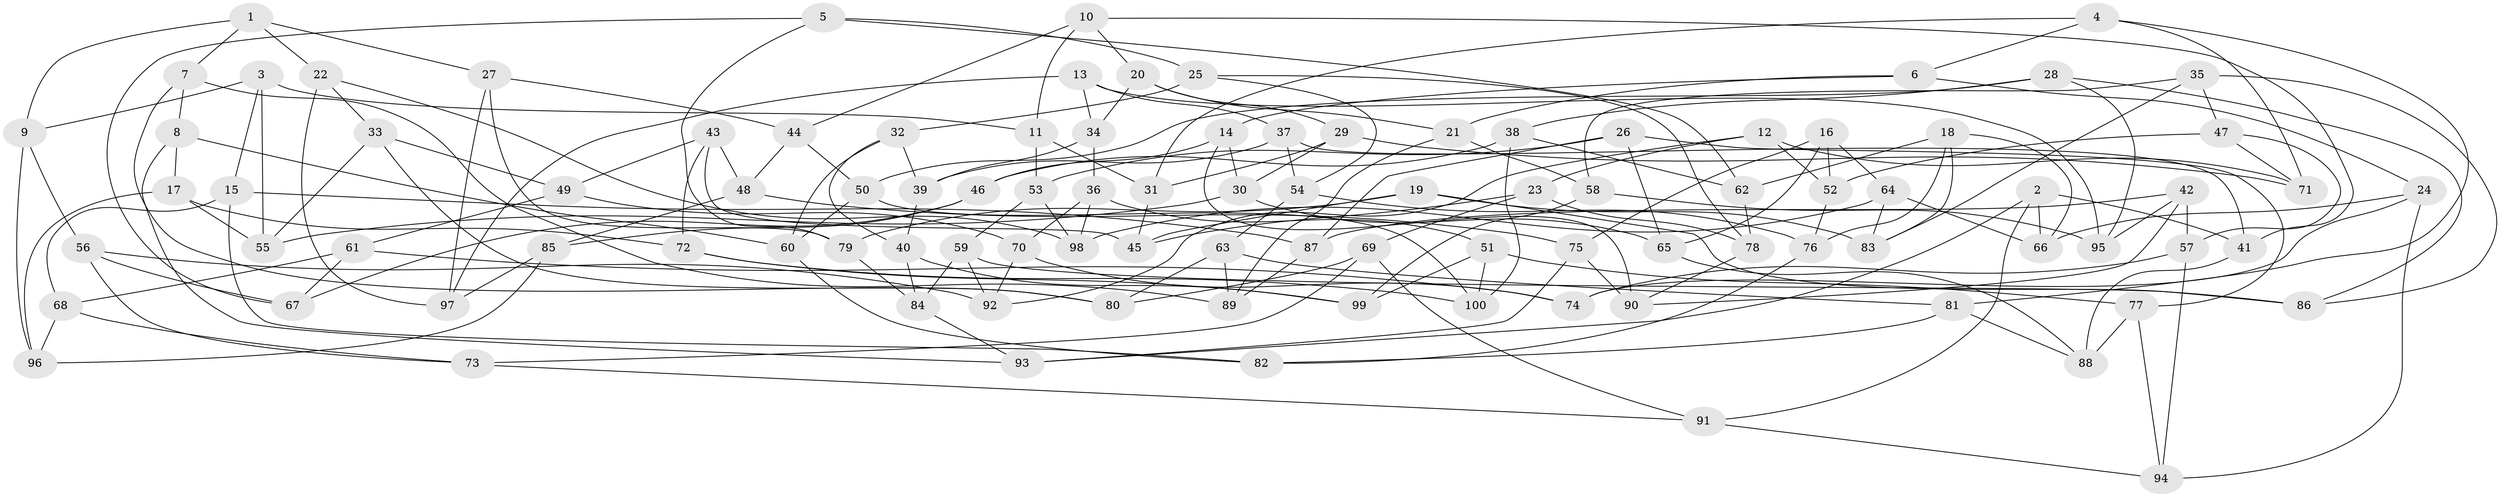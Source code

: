 // Generated by graph-tools (version 1.1) at 2025/03/03/09/25 03:03:07]
// undirected, 100 vertices, 200 edges
graph export_dot {
graph [start="1"]
  node [color=gray90,style=filled];
  1;
  2;
  3;
  4;
  5;
  6;
  7;
  8;
  9;
  10;
  11;
  12;
  13;
  14;
  15;
  16;
  17;
  18;
  19;
  20;
  21;
  22;
  23;
  24;
  25;
  26;
  27;
  28;
  29;
  30;
  31;
  32;
  33;
  34;
  35;
  36;
  37;
  38;
  39;
  40;
  41;
  42;
  43;
  44;
  45;
  46;
  47;
  48;
  49;
  50;
  51;
  52;
  53;
  54;
  55;
  56;
  57;
  58;
  59;
  60;
  61;
  62;
  63;
  64;
  65;
  66;
  67;
  68;
  69;
  70;
  71;
  72;
  73;
  74;
  75;
  76;
  77;
  78;
  79;
  80;
  81;
  82;
  83;
  84;
  85;
  86;
  87;
  88;
  89;
  90;
  91;
  92;
  93;
  94;
  95;
  96;
  97;
  98;
  99;
  100;
  1 -- 27;
  1 -- 22;
  1 -- 7;
  1 -- 9;
  2 -- 91;
  2 -- 66;
  2 -- 93;
  2 -- 41;
  3 -- 55;
  3 -- 9;
  3 -- 11;
  3 -- 15;
  4 -- 6;
  4 -- 31;
  4 -- 71;
  4 -- 81;
  5 -- 62;
  5 -- 25;
  5 -- 67;
  5 -- 79;
  6 -- 14;
  6 -- 24;
  6 -- 21;
  7 -- 8;
  7 -- 80;
  7 -- 89;
  8 -- 17;
  8 -- 60;
  8 -- 93;
  9 -- 56;
  9 -- 96;
  10 -- 11;
  10 -- 44;
  10 -- 20;
  10 -- 41;
  11 -- 53;
  11 -- 31;
  12 -- 71;
  12 -- 23;
  12 -- 52;
  12 -- 92;
  13 -- 34;
  13 -- 97;
  13 -- 95;
  13 -- 37;
  14 -- 90;
  14 -- 46;
  14 -- 30;
  15 -- 82;
  15 -- 87;
  15 -- 68;
  16 -- 52;
  16 -- 75;
  16 -- 64;
  16 -- 65;
  17 -- 55;
  17 -- 72;
  17 -- 96;
  18 -- 76;
  18 -- 62;
  18 -- 83;
  18 -- 66;
  19 -- 86;
  19 -- 45;
  19 -- 79;
  19 -- 83;
  20 -- 29;
  20 -- 21;
  20 -- 34;
  21 -- 58;
  21 -- 89;
  22 -- 98;
  22 -- 97;
  22 -- 33;
  23 -- 45;
  23 -- 78;
  23 -- 69;
  24 -- 66;
  24 -- 94;
  24 -- 74;
  25 -- 78;
  25 -- 54;
  25 -- 32;
  26 -- 65;
  26 -- 87;
  26 -- 53;
  26 -- 77;
  27 -- 44;
  27 -- 79;
  27 -- 97;
  28 -- 95;
  28 -- 86;
  28 -- 50;
  28 -- 38;
  29 -- 30;
  29 -- 71;
  29 -- 31;
  30 -- 55;
  30 -- 65;
  31 -- 45;
  32 -- 60;
  32 -- 39;
  32 -- 40;
  33 -- 49;
  33 -- 80;
  33 -- 55;
  34 -- 39;
  34 -- 36;
  35 -- 58;
  35 -- 83;
  35 -- 86;
  35 -- 47;
  36 -- 98;
  36 -- 51;
  36 -- 70;
  37 -- 54;
  37 -- 39;
  37 -- 41;
  38 -- 62;
  38 -- 46;
  38 -- 100;
  39 -- 40;
  40 -- 84;
  40 -- 99;
  41 -- 88;
  42 -- 87;
  42 -- 95;
  42 -- 90;
  42 -- 57;
  43 -- 48;
  43 -- 45;
  43 -- 49;
  43 -- 72;
  44 -- 50;
  44 -- 48;
  46 -- 85;
  46 -- 67;
  47 -- 52;
  47 -- 71;
  47 -- 57;
  48 -- 75;
  48 -- 85;
  49 -- 70;
  49 -- 61;
  50 -- 60;
  50 -- 100;
  51 -- 77;
  51 -- 99;
  51 -- 100;
  52 -- 76;
  53 -- 98;
  53 -- 59;
  54 -- 76;
  54 -- 63;
  56 -- 92;
  56 -- 67;
  56 -- 73;
  57 -- 94;
  57 -- 74;
  58 -- 99;
  58 -- 95;
  59 -- 84;
  59 -- 86;
  59 -- 92;
  60 -- 82;
  61 -- 67;
  61 -- 68;
  61 -- 74;
  62 -- 78;
  63 -- 81;
  63 -- 89;
  63 -- 80;
  64 -- 98;
  64 -- 66;
  64 -- 83;
  65 -- 88;
  68 -- 96;
  68 -- 73;
  69 -- 73;
  69 -- 80;
  69 -- 91;
  70 -- 92;
  70 -- 74;
  72 -- 99;
  72 -- 100;
  73 -- 91;
  75 -- 90;
  75 -- 93;
  76 -- 82;
  77 -- 94;
  77 -- 88;
  78 -- 90;
  79 -- 84;
  81 -- 88;
  81 -- 82;
  84 -- 93;
  85 -- 97;
  85 -- 96;
  87 -- 89;
  91 -- 94;
}
